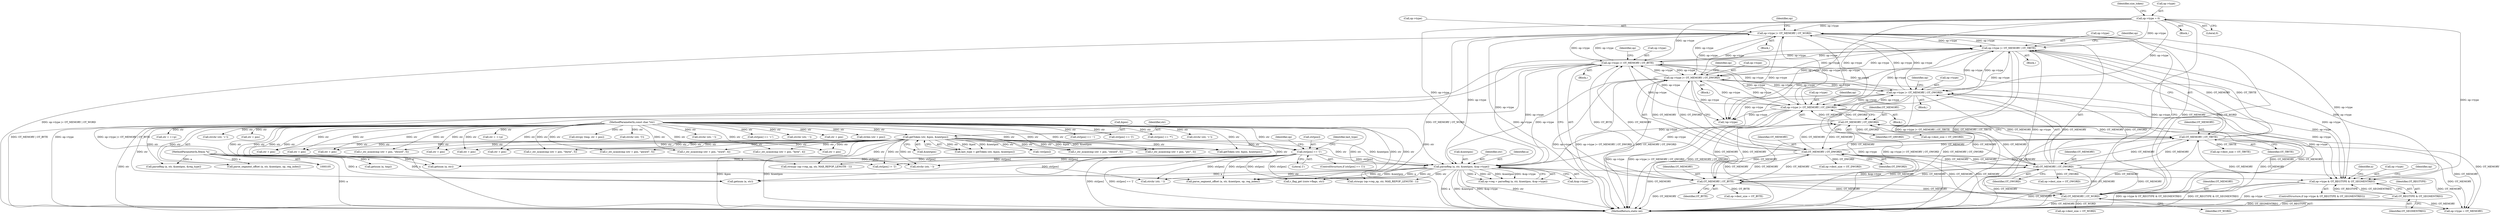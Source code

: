 digraph "0_radare2_9b46d38dd3c4de6048a488b655c7319f845af185@pointer" {
"1000773" [label="(Call,op->type & OT_REGTYPE & OT_SEGMENTREG)"];
"1000129" [label="(Call,op->type = 0)"];
"1000193" [label="(Call,op->type |= OT_MEMORY | OT_WORD)"];
"1000293" [label="(Call,op->type |= OT_MEMORY | OT_TBYTE)"];
"1000168" [label="(Call,op->type |= OT_MEMORY | OT_BYTE)"];
"1000218" [label="(Call,op->type |= OT_MEMORY | OT_DWORD)"];
"1000268" [label="(Call,op->type |= OT_MEMORY | OT_OWORD)"];
"1000243" [label="(Call,op->type |= OT_MEMORY | OT_QWORD)"];
"1000247" [label="(Call,OT_MEMORY | OT_QWORD)"];
"1000297" [label="(Call,OT_MEMORY | OT_TBYTE)"];
"1000222" [label="(Call,OT_MEMORY | OT_DWORD)"];
"1000272" [label="(Call,OT_MEMORY | OT_OWORD)"];
"1000172" [label="(Call,OT_MEMORY | OT_BYTE)"];
"1000197" [label="(Call,OT_MEMORY | OT_WORD)"];
"1000741" [label="(Call,parseReg (a, str, &nextpos, &op->type))"];
"1000106" [label="(MethodParameterIn,RAsm *a)"];
"1000314" [label="(Call,str[pos] == '[')"];
"1000107" [label="(MethodParameterIn,const char *str)"];
"1000142" [label="(Call,getToken (str, &pos, &nextpos))"];
"1000777" [label="(Call,OT_REGTYPE & OT_SEGMENTREG)"];
"1000404" [label="(Call,str[pos] == '-')"];
"1000244" [label="(Call,op->type)"];
"1000175" [label="(Call,op->dest_size = OT_BYTE)"];
"1000249" [label="(Identifier,OT_QWORD)"];
"1000939" [label="(Call,getnum (a, str))"];
"1000778" [label="(Identifier,OT_REGTYPE)"];
"1000272" [label="(Call,OT_MEMORY | OT_OWORD)"];
"1000142" [label="(Call,getToken (str, &pos, &nextpos))"];
"1000409" [label="(Call,str[pos] == ']')"];
"1000468" [label="(Call,str[pos] == '*')"];
"1000637" [label="(Call,strchr (str, '+'))"];
"1000314" [label="(Call,str[pos] == '[')"];
"1000140" [label="(Call,last_type = getToken (str, &pos, &nextpos))"];
"1000692" [label="(Call,getnum (a, tmp))"];
"1000267" [label="(Block,)"];
"1000300" [label="(Call,op->dest_size = OT_TBYTE)"];
"1000177" [label="(Identifier,op)"];
"1000782" [label="(Identifier,a)"];
"1000150" [label="(Call,r_str_ncasecmp (str + pos, \"ptr\", 3))"];
"1000192" [label="(Block,)"];
"1000169" [label="(Call,op->type)"];
"1000106" [label="(MethodParameterIn,RAsm *a)"];
"1000198" [label="(Identifier,OT_MEMORY)"];
"1000297" [label="(Call,OT_MEMORY | OT_TBYTE)"];
"1000746" [label="(Call,&op->type)"];
"1000193" [label="(Call,op->type |= OT_MEMORY | OT_WORD)"];
"1000318" [label="(Literal,'[')"];
"1000212" [label="(Call,str + pos)"];
"1000236" [label="(Call,r_str_ncasecmp (str + pos, \"qword\", 5))"];
"1000217" [label="(Block,)"];
"1000944" [label="(MethodReturn,static int)"];
"1000277" [label="(Identifier,op)"];
"1000302" [label="(Identifier,op)"];
"1000194" [label="(Call,op->type)"];
"1000385" [label="(Call,getToken (str, &pos, &nextpos))"];
"1000868" [label="(Call,str = ++p)"];
"1000162" [label="(Call,str + pos)"];
"1000779" [label="(Identifier,OT_SEGMENTREG)"];
"1000242" [label="(Block,)"];
"1000744" [label="(Call,&nextpos)"];
"1000261" [label="(Call,r_str_ncasecmp (str + pos, \"oword\", 5))"];
"1000772" [label="(ControlStructure,if (op->type & OT_REGTYPE & OT_SEGMENTREG))"];
"1000129" [label="(Call,op->type = 0)"];
"1000135" [label="(Identifier,size_token)"];
"1000219" [label="(Call,op->type)"];
"1000774" [label="(Call,op->type)"];
"1000275" [label="(Call,op->dest_size = OT_OWORD)"];
"1000222" [label="(Call,OT_MEMORY | OT_DWORD)"];
"1000252" [label="(Identifier,op)"];
"1000274" [label="(Identifier,OT_OWORD)"];
"1000608" [label="(Call,strchr (str, '+'))"];
"1000683" [label="(Call,str + pos)"];
"1000298" [label="(Identifier,OT_MEMORY)"];
"1000199" [label="(Identifier,OT_WORD)"];
"1000269" [label="(Call,op->type)"];
"1000250" [label="(Call,op->dest_size = OT_QWORD)"];
"1000143" [label="(Identifier,str)"];
"1000499" [label="(Call,parseReg (a, str, &nextpos, &reg_type))"];
"1000262" [label="(Call,str + pos)"];
"1000781" [label="(Call,parse_segment_offset (a, str, &nextpos, op, reg_index))"];
"1000856" [label="(Call,strchr (str, '-'))"];
"1000237" [label="(Call,str + pos)"];
"1000268" [label="(Call,op->type |= OT_MEMORY | OT_OWORD)"];
"1000323" [label="(Identifier,op)"];
"1000315" [label="(Call,str[pos])"];
"1000110" [label="(Block,)"];
"1000703" [label="(Identifier,last_type)"];
"1000737" [label="(Call,op->reg = parseReg (a, str, &nextpos, &op->type))"];
"1000173" [label="(Identifier,OT_MEMORY)"];
"1000793" [label="(Identifier,op)"];
"1000223" [label="(Identifier,OT_MEMORY)"];
"1000151" [label="(Call,str + pos)"];
"1000741" [label="(Call,parseReg (a, str, &nextpos, &op->type))"];
"1000107" [label="(MethodParameterIn,const char *str)"];
"1000202" [label="(Identifier,op)"];
"1000197" [label="(Call,OT_MEMORY | OT_WORD)"];
"1000211" [label="(Call,r_str_ncasecmp (str + pos, \"dword\", 5))"];
"1000287" [label="(Call,str + pos)"];
"1000718" [label="(Call,strncpy (op->rep_op, str, MAX_REPOP_LENGTH - 1))"];
"1000564" [label="(Call,parse_segment_offset (a, str, &nextpos, op, reg_index))"];
"1000326" [label="(Call,op->type = OT_MEMORY)"];
"1000187" [label="(Call,str + pos)"];
"1000225" [label="(Call,op->dest_size = OT_DWORD)"];
"1000167" [label="(Block,)"];
"1000248" [label="(Identifier,OT_MEMORY)"];
"1000931" [label="(Call,str = ++p)"];
"1000286" [label="(Call,r_str_ncasecmp (str + pos, \"tbyte\", 5))"];
"1000146" [label="(Call,&nextpos)"];
"1000876" [label="(Call,getnum (a, str))"];
"1000243" [label="(Call,op->type |= OT_MEMORY | OT_QWORD)"];
"1000299" [label="(Identifier,OT_TBYTE)"];
"1000361" [label="(Call,str[pos] != ']')"];
"1000144" [label="(Call,&pos)"];
"1000321" [label="(Call,!op->type)"];
"1000681" [label="(Call,strcpy (tmp, str + pos))"];
"1000294" [label="(Call,op->type)"];
"1000200" [label="(Call,op->dest_size = OT_WORD)"];
"1000649" [label="(Call,strchr (str, ']'))"];
"1000168" [label="(Call,op->type |= OT_MEMORY | OT_BYTE)"];
"1000777" [label="(Call,OT_REGTYPE & OT_SEGMENTREG)"];
"1000273" [label="(Identifier,OT_MEMORY)"];
"1000227" [label="(Identifier,op)"];
"1000186" [label="(Call,r_str_ncasecmp (str + pos, \"word\", 4))"];
"1000161" [label="(Call,r_str_ncasecmp (str + pos, \"byte\", 4))"];
"1000622" [label="(Call,strchr (str, '-'))"];
"1000174" [label="(Identifier,OT_BYTE)"];
"1000377" [label="(Call,!str[pos])"];
"1000133" [label="(Literal,0)"];
"1000313" [label="(ControlStructure,if (str[pos] == '['))"];
"1000292" [label="(Block,)"];
"1000398" [label="(Call,str[pos] == '+')"];
"1000643" [label="(Call,strchr (str, '-'))"];
"1000743" [label="(Identifier,str)"];
"1000677" [label="(Call,str + pos)"];
"1000247" [label="(Call,OT_MEMORY | OT_QWORD)"];
"1000842" [label="(Call,r_flag_get (core->flags, str))"];
"1000773" [label="(Call,op->type & OT_REGTYPE & OT_SEGMENTREG)"];
"1000224" [label="(Identifier,OT_DWORD)"];
"1000130" [label="(Call,op->type)"];
"1000676" [label="(Call,strlen (str + pos))"];
"1000218" [label="(Call,op->type |= OT_MEMORY | OT_DWORD)"];
"1000919" [label="(Call,strchr (str, '-'))"];
"1000742" [label="(Identifier,a)"];
"1000172" [label="(Call,OT_MEMORY | OT_BYTE)"];
"1000293" [label="(Call,op->type |= OT_MEMORY | OT_TBYTE)"];
"1000887" [label="(Call,strncpy (op->rep_op, str, MAX_REPOP_LENGTH - 1))"];
"1000773" -> "1000772"  [label="AST: "];
"1000773" -> "1000777"  [label="CFG: "];
"1000774" -> "1000773"  [label="AST: "];
"1000777" -> "1000773"  [label="AST: "];
"1000782" -> "1000773"  [label="CFG: "];
"1000793" -> "1000773"  [label="CFG: "];
"1000773" -> "1000944"  [label="DDG: op->type & OT_REGTYPE & OT_SEGMENTREG"];
"1000773" -> "1000944"  [label="DDG: OT_REGTYPE & OT_SEGMENTREG"];
"1000773" -> "1000944"  [label="DDG: op->type"];
"1000129" -> "1000773"  [label="DDG: op->type"];
"1000193" -> "1000773"  [label="DDG: op->type"];
"1000293" -> "1000773"  [label="DDG: op->type"];
"1000168" -> "1000773"  [label="DDG: op->type"];
"1000218" -> "1000773"  [label="DDG: op->type"];
"1000268" -> "1000773"  [label="DDG: op->type"];
"1000741" -> "1000773"  [label="DDG: &op->type"];
"1000243" -> "1000773"  [label="DDG: op->type"];
"1000777" -> "1000773"  [label="DDG: OT_REGTYPE"];
"1000777" -> "1000773"  [label="DDG: OT_SEGMENTREG"];
"1000129" -> "1000110"  [label="AST: "];
"1000129" -> "1000133"  [label="CFG: "];
"1000130" -> "1000129"  [label="AST: "];
"1000133" -> "1000129"  [label="AST: "];
"1000135" -> "1000129"  [label="CFG: "];
"1000129" -> "1000944"  [label="DDG: op->type"];
"1000129" -> "1000168"  [label="DDG: op->type"];
"1000129" -> "1000193"  [label="DDG: op->type"];
"1000129" -> "1000218"  [label="DDG: op->type"];
"1000129" -> "1000243"  [label="DDG: op->type"];
"1000129" -> "1000268"  [label="DDG: op->type"];
"1000129" -> "1000293"  [label="DDG: op->type"];
"1000129" -> "1000321"  [label="DDG: op->type"];
"1000129" -> "1000741"  [label="DDG: op->type"];
"1000193" -> "1000192"  [label="AST: "];
"1000193" -> "1000197"  [label="CFG: "];
"1000194" -> "1000193"  [label="AST: "];
"1000197" -> "1000193"  [label="AST: "];
"1000202" -> "1000193"  [label="CFG: "];
"1000193" -> "1000944"  [label="DDG: op->type"];
"1000193" -> "1000944"  [label="DDG: OT_MEMORY | OT_WORD"];
"1000193" -> "1000944"  [label="DDG: op->type |= OT_MEMORY | OT_WORD"];
"1000193" -> "1000168"  [label="DDG: op->type"];
"1000293" -> "1000193"  [label="DDG: op->type"];
"1000168" -> "1000193"  [label="DDG: op->type"];
"1000218" -> "1000193"  [label="DDG: op->type"];
"1000268" -> "1000193"  [label="DDG: op->type"];
"1000243" -> "1000193"  [label="DDG: op->type"];
"1000197" -> "1000193"  [label="DDG: OT_MEMORY"];
"1000197" -> "1000193"  [label="DDG: OT_WORD"];
"1000193" -> "1000218"  [label="DDG: op->type"];
"1000193" -> "1000243"  [label="DDG: op->type"];
"1000193" -> "1000268"  [label="DDG: op->type"];
"1000193" -> "1000293"  [label="DDG: op->type"];
"1000193" -> "1000321"  [label="DDG: op->type"];
"1000193" -> "1000741"  [label="DDG: op->type"];
"1000293" -> "1000292"  [label="AST: "];
"1000293" -> "1000297"  [label="CFG: "];
"1000294" -> "1000293"  [label="AST: "];
"1000297" -> "1000293"  [label="AST: "];
"1000302" -> "1000293"  [label="CFG: "];
"1000293" -> "1000944"  [label="DDG: op->type"];
"1000293" -> "1000944"  [label="DDG: op->type |= OT_MEMORY | OT_TBYTE"];
"1000293" -> "1000944"  [label="DDG: OT_MEMORY | OT_TBYTE"];
"1000293" -> "1000168"  [label="DDG: op->type"];
"1000293" -> "1000218"  [label="DDG: op->type"];
"1000293" -> "1000243"  [label="DDG: op->type"];
"1000293" -> "1000268"  [label="DDG: op->type"];
"1000168" -> "1000293"  [label="DDG: op->type"];
"1000218" -> "1000293"  [label="DDG: op->type"];
"1000268" -> "1000293"  [label="DDG: op->type"];
"1000243" -> "1000293"  [label="DDG: op->type"];
"1000297" -> "1000293"  [label="DDG: OT_MEMORY"];
"1000297" -> "1000293"  [label="DDG: OT_TBYTE"];
"1000293" -> "1000321"  [label="DDG: op->type"];
"1000293" -> "1000741"  [label="DDG: op->type"];
"1000168" -> "1000167"  [label="AST: "];
"1000168" -> "1000172"  [label="CFG: "];
"1000169" -> "1000168"  [label="AST: "];
"1000172" -> "1000168"  [label="AST: "];
"1000177" -> "1000168"  [label="CFG: "];
"1000168" -> "1000944"  [label="DDG: op->type |= OT_MEMORY | OT_BYTE"];
"1000168" -> "1000944"  [label="DDG: OT_MEMORY | OT_BYTE"];
"1000168" -> "1000944"  [label="DDG: op->type"];
"1000218" -> "1000168"  [label="DDG: op->type"];
"1000268" -> "1000168"  [label="DDG: op->type"];
"1000243" -> "1000168"  [label="DDG: op->type"];
"1000172" -> "1000168"  [label="DDG: OT_MEMORY"];
"1000172" -> "1000168"  [label="DDG: OT_BYTE"];
"1000168" -> "1000218"  [label="DDG: op->type"];
"1000168" -> "1000243"  [label="DDG: op->type"];
"1000168" -> "1000268"  [label="DDG: op->type"];
"1000168" -> "1000321"  [label="DDG: op->type"];
"1000168" -> "1000741"  [label="DDG: op->type"];
"1000218" -> "1000217"  [label="AST: "];
"1000218" -> "1000222"  [label="CFG: "];
"1000219" -> "1000218"  [label="AST: "];
"1000222" -> "1000218"  [label="AST: "];
"1000227" -> "1000218"  [label="CFG: "];
"1000218" -> "1000944"  [label="DDG: op->type"];
"1000218" -> "1000944"  [label="DDG: op->type |= OT_MEMORY | OT_DWORD"];
"1000218" -> "1000944"  [label="DDG: OT_MEMORY | OT_DWORD"];
"1000268" -> "1000218"  [label="DDG: op->type"];
"1000243" -> "1000218"  [label="DDG: op->type"];
"1000222" -> "1000218"  [label="DDG: OT_MEMORY"];
"1000222" -> "1000218"  [label="DDG: OT_DWORD"];
"1000218" -> "1000243"  [label="DDG: op->type"];
"1000218" -> "1000268"  [label="DDG: op->type"];
"1000218" -> "1000321"  [label="DDG: op->type"];
"1000218" -> "1000741"  [label="DDG: op->type"];
"1000268" -> "1000267"  [label="AST: "];
"1000268" -> "1000272"  [label="CFG: "];
"1000269" -> "1000268"  [label="AST: "];
"1000272" -> "1000268"  [label="AST: "];
"1000277" -> "1000268"  [label="CFG: "];
"1000268" -> "1000944"  [label="DDG: op->type"];
"1000268" -> "1000944"  [label="DDG: op->type |= OT_MEMORY | OT_OWORD"];
"1000268" -> "1000944"  [label="DDG: OT_MEMORY | OT_OWORD"];
"1000268" -> "1000243"  [label="DDG: op->type"];
"1000243" -> "1000268"  [label="DDG: op->type"];
"1000272" -> "1000268"  [label="DDG: OT_MEMORY"];
"1000272" -> "1000268"  [label="DDG: OT_OWORD"];
"1000268" -> "1000321"  [label="DDG: op->type"];
"1000268" -> "1000741"  [label="DDG: op->type"];
"1000243" -> "1000242"  [label="AST: "];
"1000243" -> "1000247"  [label="CFG: "];
"1000244" -> "1000243"  [label="AST: "];
"1000247" -> "1000243"  [label="AST: "];
"1000252" -> "1000243"  [label="CFG: "];
"1000243" -> "1000944"  [label="DDG: op->type"];
"1000243" -> "1000944"  [label="DDG: op->type |= OT_MEMORY | OT_QWORD"];
"1000243" -> "1000944"  [label="DDG: OT_MEMORY | OT_QWORD"];
"1000247" -> "1000243"  [label="DDG: OT_MEMORY"];
"1000247" -> "1000243"  [label="DDG: OT_QWORD"];
"1000243" -> "1000321"  [label="DDG: op->type"];
"1000243" -> "1000741"  [label="DDG: op->type"];
"1000247" -> "1000249"  [label="CFG: "];
"1000248" -> "1000247"  [label="AST: "];
"1000249" -> "1000247"  [label="AST: "];
"1000247" -> "1000944"  [label="DDG: OT_MEMORY"];
"1000247" -> "1000172"  [label="DDG: OT_MEMORY"];
"1000247" -> "1000197"  [label="DDG: OT_MEMORY"];
"1000247" -> "1000222"  [label="DDG: OT_MEMORY"];
"1000297" -> "1000247"  [label="DDG: OT_MEMORY"];
"1000222" -> "1000247"  [label="DDG: OT_MEMORY"];
"1000272" -> "1000247"  [label="DDG: OT_MEMORY"];
"1000172" -> "1000247"  [label="DDG: OT_MEMORY"];
"1000197" -> "1000247"  [label="DDG: OT_MEMORY"];
"1000247" -> "1000250"  [label="DDG: OT_QWORD"];
"1000247" -> "1000272"  [label="DDG: OT_MEMORY"];
"1000247" -> "1000297"  [label="DDG: OT_MEMORY"];
"1000247" -> "1000326"  [label="DDG: OT_MEMORY"];
"1000297" -> "1000299"  [label="CFG: "];
"1000298" -> "1000297"  [label="AST: "];
"1000299" -> "1000297"  [label="AST: "];
"1000297" -> "1000944"  [label="DDG: OT_MEMORY"];
"1000297" -> "1000172"  [label="DDG: OT_MEMORY"];
"1000297" -> "1000197"  [label="DDG: OT_MEMORY"];
"1000297" -> "1000222"  [label="DDG: OT_MEMORY"];
"1000297" -> "1000272"  [label="DDG: OT_MEMORY"];
"1000222" -> "1000297"  [label="DDG: OT_MEMORY"];
"1000272" -> "1000297"  [label="DDG: OT_MEMORY"];
"1000172" -> "1000297"  [label="DDG: OT_MEMORY"];
"1000197" -> "1000297"  [label="DDG: OT_MEMORY"];
"1000297" -> "1000300"  [label="DDG: OT_TBYTE"];
"1000297" -> "1000326"  [label="DDG: OT_MEMORY"];
"1000222" -> "1000224"  [label="CFG: "];
"1000223" -> "1000222"  [label="AST: "];
"1000224" -> "1000222"  [label="AST: "];
"1000222" -> "1000944"  [label="DDG: OT_MEMORY"];
"1000222" -> "1000172"  [label="DDG: OT_MEMORY"];
"1000222" -> "1000197"  [label="DDG: OT_MEMORY"];
"1000272" -> "1000222"  [label="DDG: OT_MEMORY"];
"1000172" -> "1000222"  [label="DDG: OT_MEMORY"];
"1000197" -> "1000222"  [label="DDG: OT_MEMORY"];
"1000222" -> "1000225"  [label="DDG: OT_DWORD"];
"1000222" -> "1000272"  [label="DDG: OT_MEMORY"];
"1000222" -> "1000326"  [label="DDG: OT_MEMORY"];
"1000272" -> "1000274"  [label="CFG: "];
"1000273" -> "1000272"  [label="AST: "];
"1000274" -> "1000272"  [label="AST: "];
"1000272" -> "1000944"  [label="DDG: OT_MEMORY"];
"1000272" -> "1000172"  [label="DDG: OT_MEMORY"];
"1000272" -> "1000197"  [label="DDG: OT_MEMORY"];
"1000172" -> "1000272"  [label="DDG: OT_MEMORY"];
"1000197" -> "1000272"  [label="DDG: OT_MEMORY"];
"1000272" -> "1000275"  [label="DDG: OT_OWORD"];
"1000272" -> "1000326"  [label="DDG: OT_MEMORY"];
"1000172" -> "1000174"  [label="CFG: "];
"1000173" -> "1000172"  [label="AST: "];
"1000174" -> "1000172"  [label="AST: "];
"1000172" -> "1000944"  [label="DDG: OT_MEMORY"];
"1000197" -> "1000172"  [label="DDG: OT_MEMORY"];
"1000172" -> "1000175"  [label="DDG: OT_BYTE"];
"1000172" -> "1000197"  [label="DDG: OT_MEMORY"];
"1000172" -> "1000326"  [label="DDG: OT_MEMORY"];
"1000197" -> "1000199"  [label="CFG: "];
"1000198" -> "1000197"  [label="AST: "];
"1000199" -> "1000197"  [label="AST: "];
"1000197" -> "1000944"  [label="DDG: OT_MEMORY"];
"1000197" -> "1000200"  [label="DDG: OT_WORD"];
"1000197" -> "1000326"  [label="DDG: OT_MEMORY"];
"1000741" -> "1000737"  [label="AST: "];
"1000741" -> "1000746"  [label="CFG: "];
"1000742" -> "1000741"  [label="AST: "];
"1000743" -> "1000741"  [label="AST: "];
"1000744" -> "1000741"  [label="AST: "];
"1000746" -> "1000741"  [label="AST: "];
"1000737" -> "1000741"  [label="CFG: "];
"1000741" -> "1000944"  [label="DDG: a"];
"1000741" -> "1000944"  [label="DDG: &nextpos"];
"1000741" -> "1000944"  [label="DDG: &op->type"];
"1000741" -> "1000944"  [label="DDG: str"];
"1000741" -> "1000737"  [label="DDG: a"];
"1000741" -> "1000737"  [label="DDG: str"];
"1000741" -> "1000737"  [label="DDG: &nextpos"];
"1000741" -> "1000737"  [label="DDG: &op->type"];
"1000106" -> "1000741"  [label="DDG: a"];
"1000314" -> "1000741"  [label="DDG: str[pos]"];
"1000107" -> "1000741"  [label="DDG: str"];
"1000142" -> "1000741"  [label="DDG: str"];
"1000142" -> "1000741"  [label="DDG: &nextpos"];
"1000741" -> "1000781"  [label="DDG: a"];
"1000741" -> "1000781"  [label="DDG: str"];
"1000741" -> "1000781"  [label="DDG: &nextpos"];
"1000741" -> "1000842"  [label="DDG: str"];
"1000741" -> "1000856"  [label="DDG: str"];
"1000741" -> "1000876"  [label="DDG: a"];
"1000741" -> "1000887"  [label="DDG: str"];
"1000106" -> "1000105"  [label="AST: "];
"1000106" -> "1000944"  [label="DDG: a"];
"1000106" -> "1000499"  [label="DDG: a"];
"1000106" -> "1000564"  [label="DDG: a"];
"1000106" -> "1000692"  [label="DDG: a"];
"1000106" -> "1000781"  [label="DDG: a"];
"1000106" -> "1000876"  [label="DDG: a"];
"1000106" -> "1000939"  [label="DDG: a"];
"1000314" -> "1000313"  [label="AST: "];
"1000314" -> "1000318"  [label="CFG: "];
"1000315" -> "1000314"  [label="AST: "];
"1000318" -> "1000314"  [label="AST: "];
"1000323" -> "1000314"  [label="CFG: "];
"1000703" -> "1000314"  [label="CFG: "];
"1000314" -> "1000944"  [label="DDG: str[pos]"];
"1000314" -> "1000944"  [label="DDG: str[pos] == '['"];
"1000107" -> "1000314"  [label="DDG: str"];
"1000142" -> "1000314"  [label="DDG: str"];
"1000314" -> "1000361"  [label="DDG: str[pos]"];
"1000314" -> "1000718"  [label="DDG: str[pos]"];
"1000314" -> "1000781"  [label="DDG: str[pos]"];
"1000314" -> "1000842"  [label="DDG: str[pos]"];
"1000314" -> "1000856"  [label="DDG: str[pos]"];
"1000314" -> "1000876"  [label="DDG: str[pos]"];
"1000314" -> "1000887"  [label="DDG: str[pos]"];
"1000314" -> "1000919"  [label="DDG: str[pos]"];
"1000314" -> "1000939"  [label="DDG: str[pos]"];
"1000107" -> "1000105"  [label="AST: "];
"1000107" -> "1000944"  [label="DDG: str"];
"1000107" -> "1000142"  [label="DDG: str"];
"1000107" -> "1000150"  [label="DDG: str"];
"1000107" -> "1000151"  [label="DDG: str"];
"1000107" -> "1000161"  [label="DDG: str"];
"1000107" -> "1000162"  [label="DDG: str"];
"1000107" -> "1000186"  [label="DDG: str"];
"1000107" -> "1000187"  [label="DDG: str"];
"1000107" -> "1000211"  [label="DDG: str"];
"1000107" -> "1000212"  [label="DDG: str"];
"1000107" -> "1000236"  [label="DDG: str"];
"1000107" -> "1000237"  [label="DDG: str"];
"1000107" -> "1000261"  [label="DDG: str"];
"1000107" -> "1000262"  [label="DDG: str"];
"1000107" -> "1000286"  [label="DDG: str"];
"1000107" -> "1000287"  [label="DDG: str"];
"1000107" -> "1000361"  [label="DDG: str"];
"1000107" -> "1000377"  [label="DDG: str"];
"1000107" -> "1000385"  [label="DDG: str"];
"1000107" -> "1000398"  [label="DDG: str"];
"1000107" -> "1000404"  [label="DDG: str"];
"1000107" -> "1000409"  [label="DDG: str"];
"1000107" -> "1000468"  [label="DDG: str"];
"1000107" -> "1000499"  [label="DDG: str"];
"1000107" -> "1000564"  [label="DDG: str"];
"1000107" -> "1000608"  [label="DDG: str"];
"1000107" -> "1000622"  [label="DDG: str"];
"1000107" -> "1000637"  [label="DDG: str"];
"1000107" -> "1000643"  [label="DDG: str"];
"1000107" -> "1000649"  [label="DDG: str"];
"1000107" -> "1000676"  [label="DDG: str"];
"1000107" -> "1000677"  [label="DDG: str"];
"1000107" -> "1000681"  [label="DDG: str"];
"1000107" -> "1000683"  [label="DDG: str"];
"1000107" -> "1000718"  [label="DDG: str"];
"1000107" -> "1000781"  [label="DDG: str"];
"1000107" -> "1000842"  [label="DDG: str"];
"1000107" -> "1000856"  [label="DDG: str"];
"1000107" -> "1000868"  [label="DDG: str"];
"1000107" -> "1000876"  [label="DDG: str"];
"1000107" -> "1000887"  [label="DDG: str"];
"1000107" -> "1000919"  [label="DDG: str"];
"1000107" -> "1000931"  [label="DDG: str"];
"1000107" -> "1000939"  [label="DDG: str"];
"1000142" -> "1000140"  [label="AST: "];
"1000142" -> "1000146"  [label="CFG: "];
"1000143" -> "1000142"  [label="AST: "];
"1000144" -> "1000142"  [label="AST: "];
"1000146" -> "1000142"  [label="AST: "];
"1000140" -> "1000142"  [label="CFG: "];
"1000142" -> "1000944"  [label="DDG: &pos"];
"1000142" -> "1000944"  [label="DDG: &nextpos"];
"1000142" -> "1000140"  [label="DDG: str"];
"1000142" -> "1000140"  [label="DDG: &pos"];
"1000142" -> "1000140"  [label="DDG: &nextpos"];
"1000142" -> "1000150"  [label="DDG: str"];
"1000142" -> "1000151"  [label="DDG: str"];
"1000142" -> "1000161"  [label="DDG: str"];
"1000142" -> "1000162"  [label="DDG: str"];
"1000142" -> "1000186"  [label="DDG: str"];
"1000142" -> "1000187"  [label="DDG: str"];
"1000142" -> "1000211"  [label="DDG: str"];
"1000142" -> "1000212"  [label="DDG: str"];
"1000142" -> "1000236"  [label="DDG: str"];
"1000142" -> "1000237"  [label="DDG: str"];
"1000142" -> "1000261"  [label="DDG: str"];
"1000142" -> "1000262"  [label="DDG: str"];
"1000142" -> "1000286"  [label="DDG: str"];
"1000142" -> "1000287"  [label="DDG: str"];
"1000142" -> "1000361"  [label="DDG: str"];
"1000142" -> "1000377"  [label="DDG: str"];
"1000142" -> "1000385"  [label="DDG: str"];
"1000142" -> "1000385"  [label="DDG: &pos"];
"1000142" -> "1000385"  [label="DDG: &nextpos"];
"1000142" -> "1000718"  [label="DDG: str"];
"1000142" -> "1000919"  [label="DDG: str"];
"1000777" -> "1000779"  [label="CFG: "];
"1000778" -> "1000777"  [label="AST: "];
"1000779" -> "1000777"  [label="AST: "];
"1000777" -> "1000944"  [label="DDG: OT_REGTYPE"];
"1000777" -> "1000944"  [label="DDG: OT_SEGMENTREG"];
}

